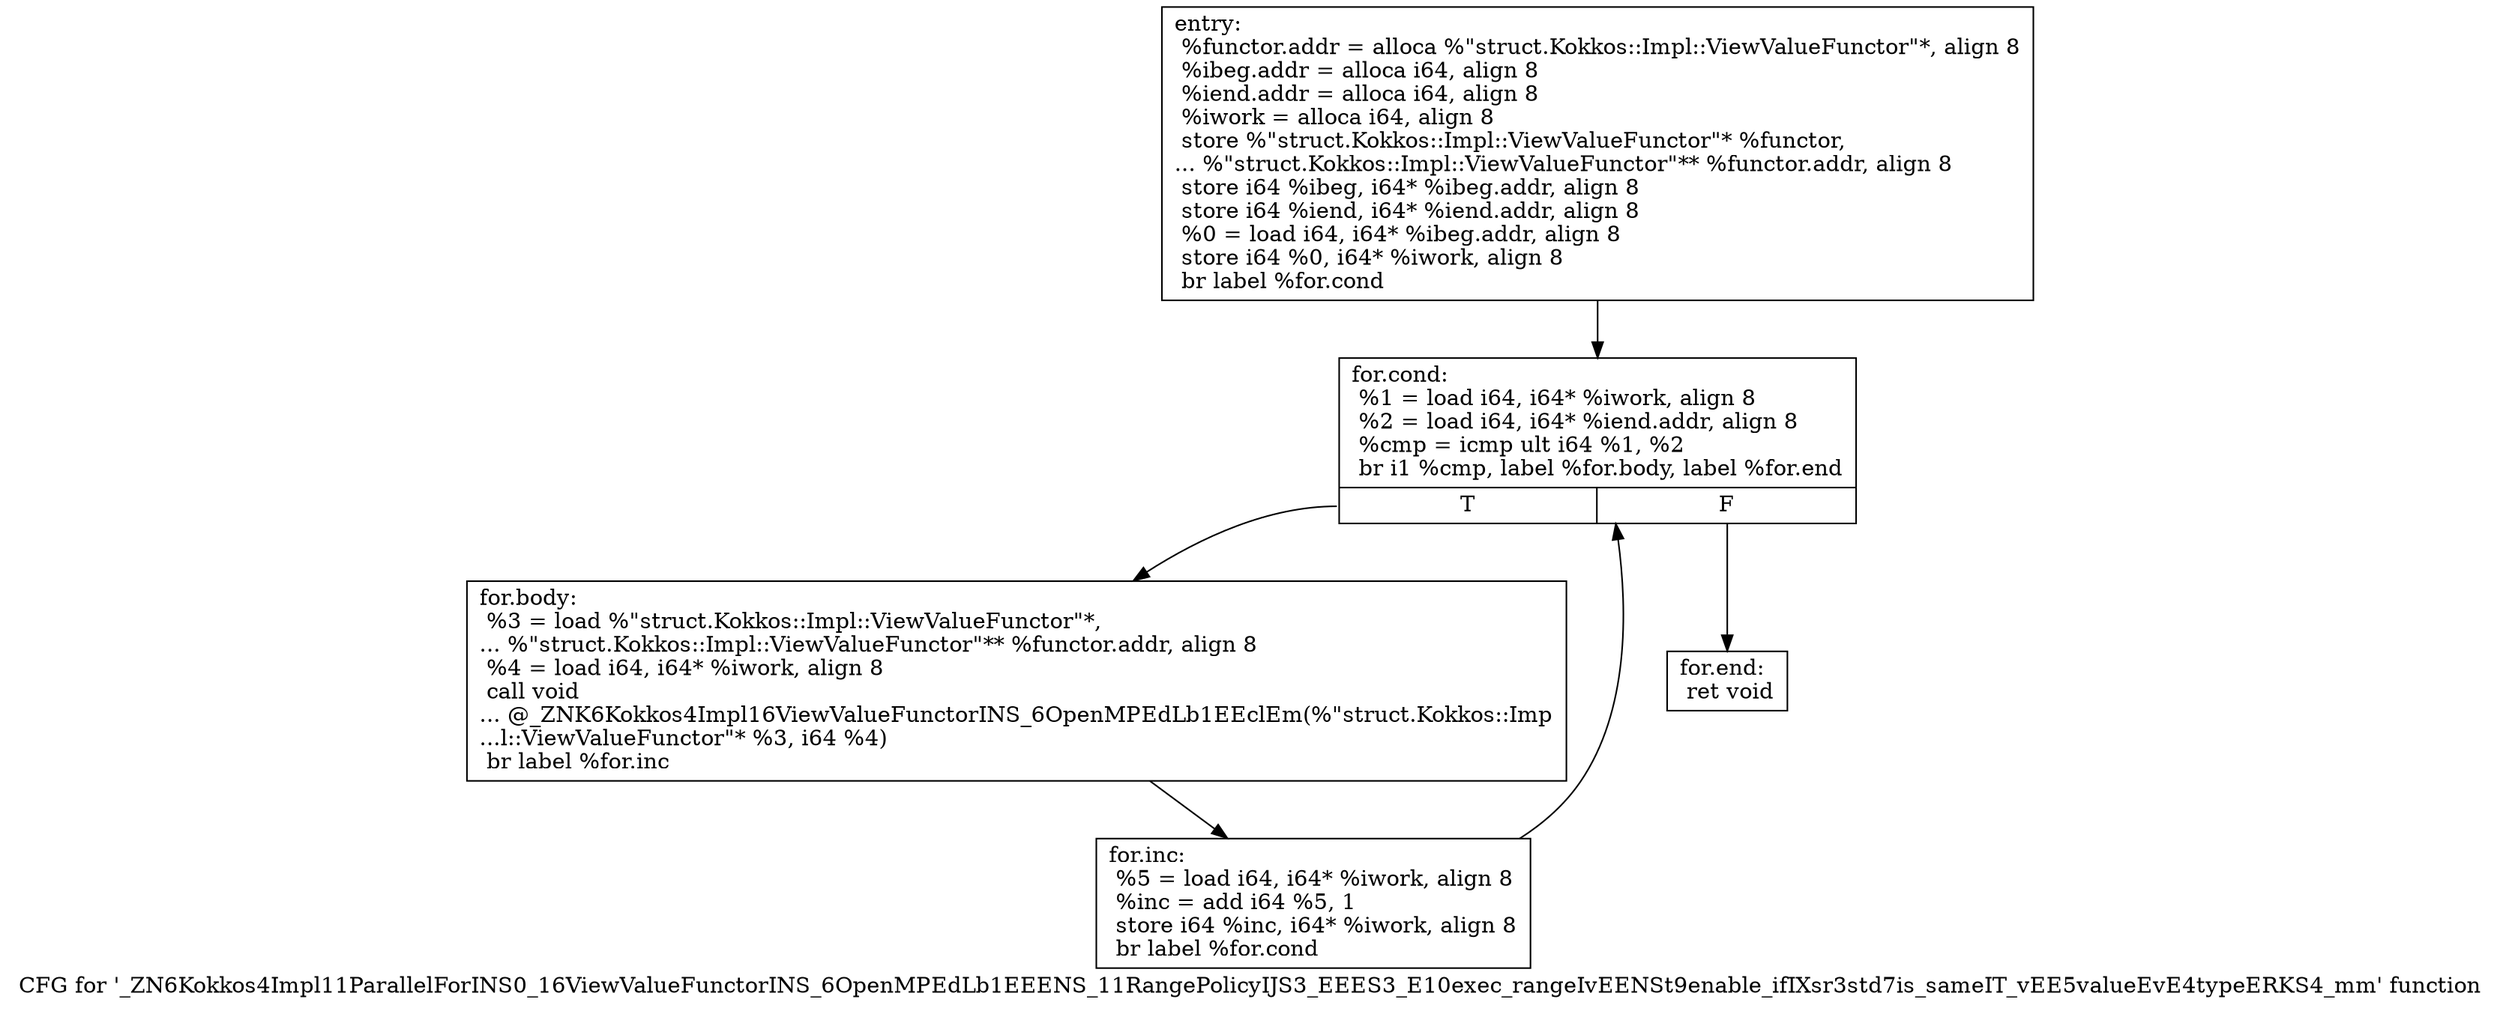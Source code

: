 digraph "CFG for '_ZN6Kokkos4Impl11ParallelForINS0_16ViewValueFunctorINS_6OpenMPEdLb1EEENS_11RangePolicyIJS3_EEES3_E10exec_rangeIvEENSt9enable_ifIXsr3std7is_sameIT_vEE5valueEvE4typeERKS4_mm' function" {
	label="CFG for '_ZN6Kokkos4Impl11ParallelForINS0_16ViewValueFunctorINS_6OpenMPEdLb1EEENS_11RangePolicyIJS3_EEES3_E10exec_rangeIvEENSt9enable_ifIXsr3std7is_sameIT_vEE5valueEvE4typeERKS4_mm' function";

	Node0x57d8790 [shape=record,label="{entry:\l  %functor.addr = alloca %\"struct.Kokkos::Impl::ViewValueFunctor\"*, align 8\l  %ibeg.addr = alloca i64, align 8\l  %iend.addr = alloca i64, align 8\l  %iwork = alloca i64, align 8\l  store %\"struct.Kokkos::Impl::ViewValueFunctor\"* %functor,\l... %\"struct.Kokkos::Impl::ViewValueFunctor\"** %functor.addr, align 8\l  store i64 %ibeg, i64* %ibeg.addr, align 8\l  store i64 %iend, i64* %iend.addr, align 8\l  %0 = load i64, i64* %ibeg.addr, align 8\l  store i64 %0, i64* %iwork, align 8\l  br label %for.cond\l}"];
	Node0x57d8790 -> Node0x57d8cf0;
	Node0x57d8cf0 [shape=record,label="{for.cond:                                         \l  %1 = load i64, i64* %iwork, align 8\l  %2 = load i64, i64* %iend.addr, align 8\l  %cmp = icmp ult i64 %1, %2\l  br i1 %cmp, label %for.body, label %for.end\l|{<s0>T|<s1>F}}"];
	Node0x57d8cf0:s0 -> Node0x57d8f50;
	Node0x57d8cf0:s1 -> Node0x57d9030;
	Node0x57d8f50 [shape=record,label="{for.body:                                         \l  %3 = load %\"struct.Kokkos::Impl::ViewValueFunctor\"*,\l... %\"struct.Kokkos::Impl::ViewValueFunctor\"** %functor.addr, align 8\l  %4 = load i64, i64* %iwork, align 8\l  call void\l... @_ZNK6Kokkos4Impl16ViewValueFunctorINS_6OpenMPEdLb1EEclEm(%\"struct.Kokkos::Imp\l...l::ViewValueFunctor\"* %3, i64 %4)\l  br label %for.inc\l}"];
	Node0x57d8f50 -> Node0x57d9220;
	Node0x57d9220 [shape=record,label="{for.inc:                                          \l  %5 = load i64, i64* %iwork, align 8\l  %inc = add i64 %5, 1\l  store i64 %inc, i64* %iwork, align 8\l  br label %for.cond\l}"];
	Node0x57d9220 -> Node0x57d8cf0;
	Node0x57d9030 [shape=record,label="{for.end:                                          \l  ret void\l}"];
}
